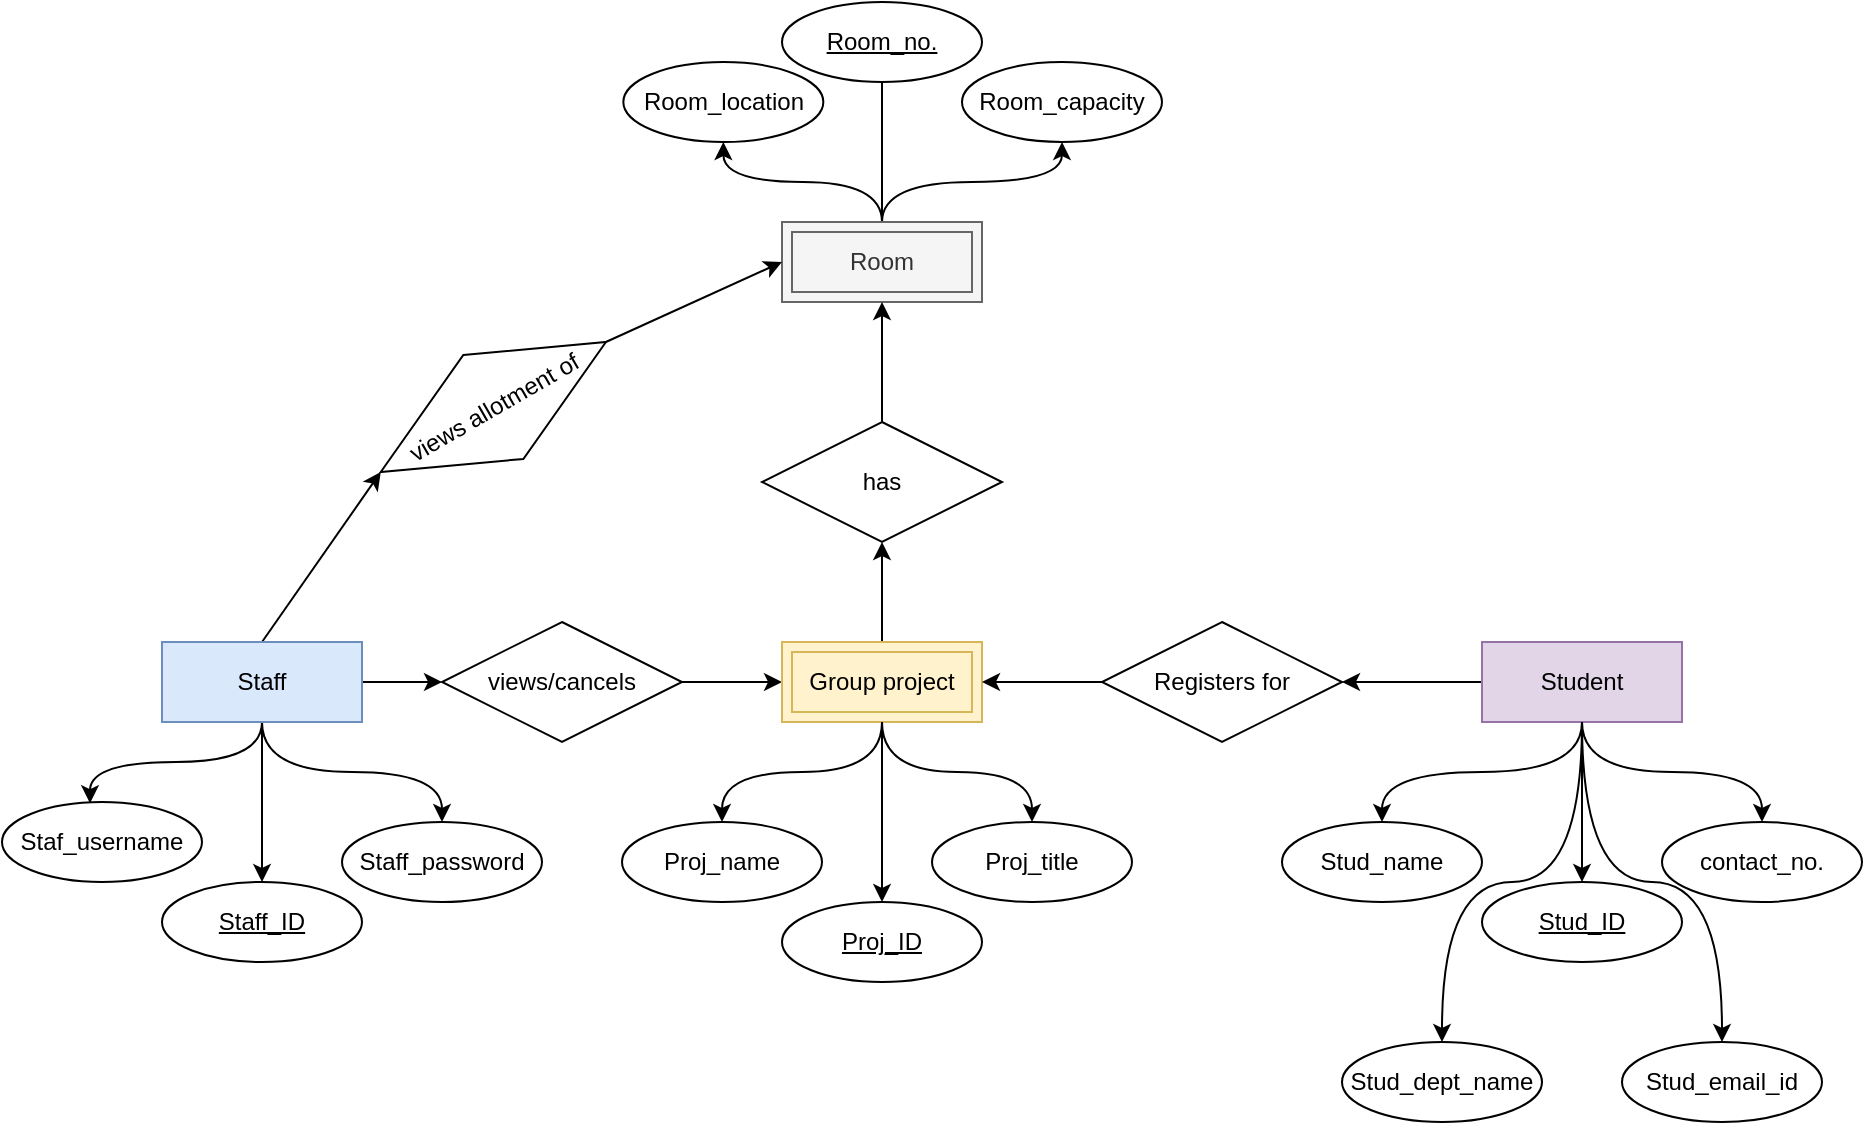 <mxfile version="12.9.6" type="device"><diagram id="Egi4nVuuKK6yI8TjOEsY" name="Page-1"><mxGraphModel dx="1888" dy="1631" grid="1" gridSize="10" guides="1" tooltips="1" connect="1" arrows="1" fold="1" page="1" pageScale="1" pageWidth="850" pageHeight="1100" math="0" shadow="0"><root><mxCell id="0"/><mxCell id="1" parent="0"/><mxCell id="TV1DQGDFkmzZVlBC41qy-6" value="" style="edgeStyle=orthogonalEdgeStyle;rounded=0;orthogonalLoop=1;jettySize=auto;html=1;entryX=0.5;entryY=0;entryDx=0;entryDy=0;curved=1;" parent="1" source="TV1DQGDFkmzZVlBC41qy-1" target="32eODjgZeXvo9MzrR5Nz-12" edge="1"><mxGeometry relative="1" as="geometry"/></mxCell><mxCell id="32eODjgZeXvo9MzrR5Nz-26" value="" style="rounded=0;orthogonalLoop=1;jettySize=auto;html=1;entryX=0;entryY=0.5;entryDx=0;entryDy=0;exitX=0.5;exitY=0;exitDx=0;exitDy=0;" parent="1" source="TV1DQGDFkmzZVlBC41qy-1" target="32eODjgZeXvo9MzrR5Nz-24" edge="1"><mxGeometry relative="1" as="geometry"><mxPoint x="90" y="160" as="targetPoint"/></mxGeometry></mxCell><mxCell id="32eODjgZeXvo9MzrR5Nz-27" value="" style="rounded=0;orthogonalLoop=1;jettySize=auto;html=1;" parent="1" source="TV1DQGDFkmzZVlBC41qy-1" target="32eODjgZeXvo9MzrR5Nz-3" edge="1"><mxGeometry relative="1" as="geometry"/></mxCell><mxCell id="32eODjgZeXvo9MzrR5Nz-29" value="" style="edgeStyle=orthogonalEdgeStyle;rounded=0;orthogonalLoop=1;jettySize=auto;html=1;entryX=0.44;entryY=0.015;entryDx=0;entryDy=0;entryPerimeter=0;curved=1;" parent="1" source="TV1DQGDFkmzZVlBC41qy-1" target="32eODjgZeXvo9MzrR5Nz-8" edge="1"><mxGeometry relative="1" as="geometry"><mxPoint x="-40" y="260" as="targetPoint"/></mxGeometry></mxCell><mxCell id="32eODjgZeXvo9MzrR5Nz-30" value="" style="edgeStyle=orthogonalEdgeStyle;curved=1;rounded=0;orthogonalLoop=1;jettySize=auto;html=1;" parent="1" source="TV1DQGDFkmzZVlBC41qy-1" target="TV1DQGDFkmzZVlBC41qy-4" edge="1"><mxGeometry relative="1" as="geometry"/></mxCell><mxCell id="TV1DQGDFkmzZVlBC41qy-1" value="Staff" style="whiteSpace=wrap;html=1;align=center;fillColor=#dae8fc;strokeColor=#6c8ebf;" parent="1" vertex="1"><mxGeometry x="40" y="240" width="100" height="40" as="geometry"/></mxCell><mxCell id="TV1DQGDFkmzZVlBC41qy-11" value="" style="edgeStyle=orthogonalEdgeStyle;rounded=0;orthogonalLoop=1;jettySize=auto;html=1;" parent="1" source="TV1DQGDFkmzZVlBC41qy-2" target="TV1DQGDFkmzZVlBC41qy-8" edge="1"><mxGeometry relative="1" as="geometry"/></mxCell><mxCell id="32eODjgZeXvo9MzrR5Nz-14" value="" style="edgeStyle=orthogonalEdgeStyle;rounded=0;orthogonalLoop=1;jettySize=auto;html=1;" parent="1" source="TV1DQGDFkmzZVlBC41qy-2" target="TV1DQGDFkmzZVlBC41qy-14" edge="1"><mxGeometry relative="1" as="geometry"/></mxCell><mxCell id="32eODjgZeXvo9MzrR5Nz-15" value="" style="edgeStyle=orthogonalEdgeStyle;rounded=0;orthogonalLoop=1;jettySize=auto;html=1;entryX=0.5;entryY=0;entryDx=0;entryDy=0;curved=1;" parent="1" source="TV1DQGDFkmzZVlBC41qy-2" target="32eODjgZeXvo9MzrR5Nz-10" edge="1"><mxGeometry relative="1" as="geometry"/></mxCell><mxCell id="32eODjgZeXvo9MzrR5Nz-17" value="" style="edgeStyle=orthogonalEdgeStyle;curved=1;rounded=0;orthogonalLoop=1;jettySize=auto;html=1;entryX=0.5;entryY=0;entryDx=0;entryDy=0;" parent="1" source="TV1DQGDFkmzZVlBC41qy-2" target="32eODjgZeXvo9MzrR5Nz-9" edge="1"><mxGeometry relative="1" as="geometry"><mxPoint x="880" y="260" as="targetPoint"/></mxGeometry></mxCell><mxCell id="32eODjgZeXvo9MzrR5Nz-34" value="" style="edgeStyle=orthogonalEdgeStyle;curved=1;rounded=0;orthogonalLoop=1;jettySize=auto;html=1;entryX=0.5;entryY=0;entryDx=0;entryDy=0;" parent="1" source="TV1DQGDFkmzZVlBC41qy-2" target="32eODjgZeXvo9MzrR5Nz-11" edge="1"><mxGeometry relative="1" as="geometry"><mxPoint x="880" y="260" as="targetPoint"/></mxGeometry></mxCell><mxCell id="TV1DQGDFkmzZVlBC41qy-2" value="Student" style="whiteSpace=wrap;html=1;align=center;fillColor=#e1d5e7;strokeColor=#9673a6;" parent="1" vertex="1"><mxGeometry x="700" y="240" width="100" height="40" as="geometry"/></mxCell><mxCell id="TV1DQGDFkmzZVlBC41qy-7" value="" style="edgeStyle=orthogonalEdgeStyle;rounded=0;orthogonalLoop=1;jettySize=auto;html=1;exitX=0.5;exitY=1;exitDx=0;exitDy=0;curved=1;entryX=0.5;entryY=0;entryDx=0;entryDy=0;" parent="1" source="TV1DQGDFkmzZVlBC41qy-5" target="32eODjgZeXvo9MzrR5Nz-4" edge="1"><mxGeometry relative="1" as="geometry"/></mxCell><mxCell id="32eODjgZeXvo9MzrR5Nz-32" value="" style="edgeStyle=orthogonalEdgeStyle;curved=1;rounded=0;orthogonalLoop=1;jettySize=auto;html=1;" parent="1" source="TV1DQGDFkmzZVlBC41qy-4" target="TV1DQGDFkmzZVlBC41qy-5" edge="1"><mxGeometry relative="1" as="geometry"/></mxCell><mxCell id="TV1DQGDFkmzZVlBC41qy-4" value="views/cancels" style="shape=rhombus;perimeter=rhombusPerimeter;whiteSpace=wrap;html=1;align=center;" parent="1" vertex="1"><mxGeometry x="180" y="230" width="120" height="60" as="geometry"/></mxCell><mxCell id="32eODjgZeXvo9MzrR5Nz-13" value="" style="edgeStyle=orthogonalEdgeStyle;rounded=0;orthogonalLoop=1;jettySize=auto;html=1;" parent="1" source="TV1DQGDFkmzZVlBC41qy-5" target="32eODjgZeXvo9MzrR5Nz-1" edge="1"><mxGeometry relative="1" as="geometry"/></mxCell><mxCell id="32eODjgZeXvo9MzrR5Nz-21" value="" style="edgeStyle=orthogonalEdgeStyle;curved=1;rounded=0;orthogonalLoop=1;jettySize=auto;html=1;entryX=0.5;entryY=1;entryDx=0;entryDy=0;" parent="1" source="TV1DQGDFkmzZVlBC41qy-5" target="32eODjgZeXvo9MzrR5Nz-22" edge="1"><mxGeometry relative="1" as="geometry"><mxPoint x="400" y="160" as="targetPoint"/></mxGeometry></mxCell><mxCell id="TV1DQGDFkmzZVlBC41qy-5" value="Group project" style="shape=ext;margin=3;double=1;whiteSpace=wrap;html=1;align=center;fillColor=#fff2cc;strokeColor=#d6b656;" parent="1" vertex="1"><mxGeometry x="350" y="240" width="100" height="40" as="geometry"/></mxCell><mxCell id="TV1DQGDFkmzZVlBC41qy-12" value="" style="edgeStyle=orthogonalEdgeStyle;rounded=0;orthogonalLoop=1;jettySize=auto;html=1;exitX=0.5;exitY=1;exitDx=0;exitDy=0;entryX=0.5;entryY=0;entryDx=0;entryDy=0;curved=1;" parent="1" source="TV1DQGDFkmzZVlBC41qy-5" target="32eODjgZeXvo9MzrR5Nz-5" edge="1"><mxGeometry relative="1" as="geometry"><mxPoint x="400" y="290" as="sourcePoint"/><mxPoint x="490" y="300" as="targetPoint"/></mxGeometry></mxCell><mxCell id="32eODjgZeXvo9MzrR5Nz-19" value="" style="edgeStyle=orthogonalEdgeStyle;curved=1;rounded=0;orthogonalLoop=1;jettySize=auto;html=1;" parent="1" source="TV1DQGDFkmzZVlBC41qy-8" target="TV1DQGDFkmzZVlBC41qy-5" edge="1"><mxGeometry relative="1" as="geometry"/></mxCell><mxCell id="TV1DQGDFkmzZVlBC41qy-8" value="Registers for" style="shape=rhombus;perimeter=rhombusPerimeter;whiteSpace=wrap;html=1;align=center;" parent="1" vertex="1"><mxGeometry x="510" y="230" width="120" height="60" as="geometry"/></mxCell><mxCell id="32eODjgZeXvo9MzrR5Nz-38" value="" style="edgeStyle=orthogonalEdgeStyle;curved=1;rounded=0;orthogonalLoop=1;jettySize=auto;html=1;" parent="1" source="TV1DQGDFkmzZVlBC41qy-13" edge="1"><mxGeometry relative="1" as="geometry"><mxPoint x="400" y="-50" as="targetPoint"/></mxGeometry></mxCell><mxCell id="32eODjgZeXvo9MzrR5Nz-43" value="" style="edgeStyle=orthogonalEdgeStyle;rounded=0;orthogonalLoop=1;jettySize=auto;html=1;entryX=0.5;entryY=1;entryDx=0;entryDy=0;curved=1;" parent="1" source="TV1DQGDFkmzZVlBC41qy-13" target="32eODjgZeXvo9MzrR5Nz-7" edge="1"><mxGeometry relative="1" as="geometry"><mxPoint x="530" y="50" as="targetPoint"/></mxGeometry></mxCell><mxCell id="32eODjgZeXvo9MzrR5Nz-45" value="" style="edgeStyle=orthogonalEdgeStyle;curved=1;rounded=0;orthogonalLoop=1;jettySize=auto;html=1;entryX=0.5;entryY=1;entryDx=0;entryDy=0;" parent="1" source="TV1DQGDFkmzZVlBC41qy-13" target="32eODjgZeXvo9MzrR5Nz-6" edge="1"><mxGeometry relative="1" as="geometry"><mxPoint x="270" y="50" as="targetPoint"/></mxGeometry></mxCell><mxCell id="TV1DQGDFkmzZVlBC41qy-13" value="Room" style="shape=ext;margin=3;double=1;whiteSpace=wrap;html=1;align=center;fillColor=#f5f5f5;strokeColor=#666666;fontColor=#333333;" parent="1" vertex="1"><mxGeometry x="350" y="30" width="100" height="40" as="geometry"/></mxCell><mxCell id="TV1DQGDFkmzZVlBC41qy-14" value="Stud_ID" style="ellipse;whiteSpace=wrap;html=1;align=center;fontStyle=4;" parent="1" vertex="1"><mxGeometry x="700" y="360" width="100" height="40" as="geometry"/></mxCell><mxCell id="32eODjgZeXvo9MzrR5Nz-1" value="Proj_ID" style="ellipse;whiteSpace=wrap;html=1;align=center;fontStyle=4;" parent="1" vertex="1"><mxGeometry x="350" y="370" width="100" height="40" as="geometry"/></mxCell><mxCell id="32eODjgZeXvo9MzrR5Nz-3" value="Staff_ID" style="ellipse;whiteSpace=wrap;html=1;align=center;fontStyle=4;" parent="1" vertex="1"><mxGeometry x="40" y="360" width="100" height="40" as="geometry"/></mxCell><mxCell id="32eODjgZeXvo9MzrR5Nz-4" value="Proj_name" style="ellipse;whiteSpace=wrap;html=1;align=center;" parent="1" vertex="1"><mxGeometry x="270" y="330" width="100" height="40" as="geometry"/></mxCell><mxCell id="32eODjgZeXvo9MzrR5Nz-5" value="Proj_title" style="ellipse;whiteSpace=wrap;html=1;align=center;" parent="1" vertex="1"><mxGeometry x="425" y="330" width="100" height="40" as="geometry"/></mxCell><mxCell id="32eODjgZeXvo9MzrR5Nz-6" value="Room_location" style="ellipse;whiteSpace=wrap;html=1;align=center;" parent="1" vertex="1"><mxGeometry x="270.67" y="-50" width="100" height="40" as="geometry"/></mxCell><mxCell id="32eODjgZeXvo9MzrR5Nz-7" value="Room_capacity" style="ellipse;whiteSpace=wrap;html=1;align=center;" parent="1" vertex="1"><mxGeometry x="440" y="-50" width="100" height="40" as="geometry"/></mxCell><mxCell id="32eODjgZeXvo9MzrR5Nz-8" value="Staf_username" style="ellipse;whiteSpace=wrap;html=1;align=center;" parent="1" vertex="1"><mxGeometry x="-40" y="320" width="100" height="40" as="geometry"/></mxCell><mxCell id="32eODjgZeXvo9MzrR5Nz-9" value="Stud_dept_name" style="ellipse;whiteSpace=wrap;html=1;align=center;" parent="1" vertex="1"><mxGeometry x="630" y="440" width="100" height="40" as="geometry"/></mxCell><mxCell id="32eODjgZeXvo9MzrR5Nz-10" value="Stud_name" style="ellipse;whiteSpace=wrap;html=1;align=center;" parent="1" vertex="1"><mxGeometry x="600" y="330" width="100" height="40" as="geometry"/></mxCell><mxCell id="32eODjgZeXvo9MzrR5Nz-11" value="contact_no." style="ellipse;whiteSpace=wrap;html=1;align=center;" parent="1" vertex="1"><mxGeometry x="790" y="330" width="100" height="40" as="geometry"/></mxCell><mxCell id="32eODjgZeXvo9MzrR5Nz-12" value="Staff_password" style="ellipse;whiteSpace=wrap;html=1;align=center;" parent="1" vertex="1"><mxGeometry x="130" y="330" width="100" height="40" as="geometry"/></mxCell><mxCell id="32eODjgZeXvo9MzrR5Nz-23" value="" style="edgeStyle=orthogonalEdgeStyle;curved=1;rounded=0;orthogonalLoop=1;jettySize=auto;html=1;" parent="1" source="32eODjgZeXvo9MzrR5Nz-22" target="TV1DQGDFkmzZVlBC41qy-13" edge="1"><mxGeometry relative="1" as="geometry"/></mxCell><mxCell id="32eODjgZeXvo9MzrR5Nz-22" value="has" style="shape=rhombus;perimeter=rhombusPerimeter;whiteSpace=wrap;html=1;align=center;" parent="1" vertex="1"><mxGeometry x="340" y="130" width="120" height="60" as="geometry"/></mxCell><mxCell id="32eODjgZeXvo9MzrR5Nz-41" value="" style="rounded=0;orthogonalLoop=1;jettySize=auto;html=1;entryX=0;entryY=0.5;entryDx=0;entryDy=0;exitX=1;exitY=0.5;exitDx=0;exitDy=0;" parent="1" source="32eODjgZeXvo9MzrR5Nz-24" target="TV1DQGDFkmzZVlBC41qy-13" edge="1"><mxGeometry relative="1" as="geometry"><mxPoint x="377.846" y="120" as="targetPoint"/></mxGeometry></mxCell><mxCell id="32eODjgZeXvo9MzrR5Nz-24" value="views allotment of" style="shape=rhombus;perimeter=rhombusPerimeter;whiteSpace=wrap;html=1;align=center;rotation=-30;" parent="1" vertex="1"><mxGeometry x="140.67" y="92.5" width="130" height="60" as="geometry"/></mxCell><mxCell id="32eODjgZeXvo9MzrR5Nz-35" value="Stud_email_id" style="ellipse;whiteSpace=wrap;html=1;align=center;" parent="1" vertex="1"><mxGeometry x="770" y="440" width="100" height="40" as="geometry"/></mxCell><mxCell id="32eODjgZeXvo9MzrR5Nz-36" value="" style="edgeStyle=orthogonalEdgeStyle;curved=1;rounded=0;orthogonalLoop=1;jettySize=auto;html=1;entryX=0.5;entryY=0;entryDx=0;entryDy=0;exitX=0.5;exitY=1;exitDx=0;exitDy=0;" parent="1" source="TV1DQGDFkmzZVlBC41qy-2" target="32eODjgZeXvo9MzrR5Nz-35" edge="1"><mxGeometry relative="1" as="geometry"><mxPoint x="760" y="290" as="sourcePoint"/><mxPoint x="700" y="440" as="targetPoint"/></mxGeometry></mxCell><mxCell id="32eODjgZeXvo9MzrR5Nz-39" value="Room_no." style="ellipse;whiteSpace=wrap;html=1;align=center;fontStyle=4;" parent="1" vertex="1"><mxGeometry x="350" y="-80" width="100" height="40" as="geometry"/></mxCell></root></mxGraphModel></diagram></mxfile>